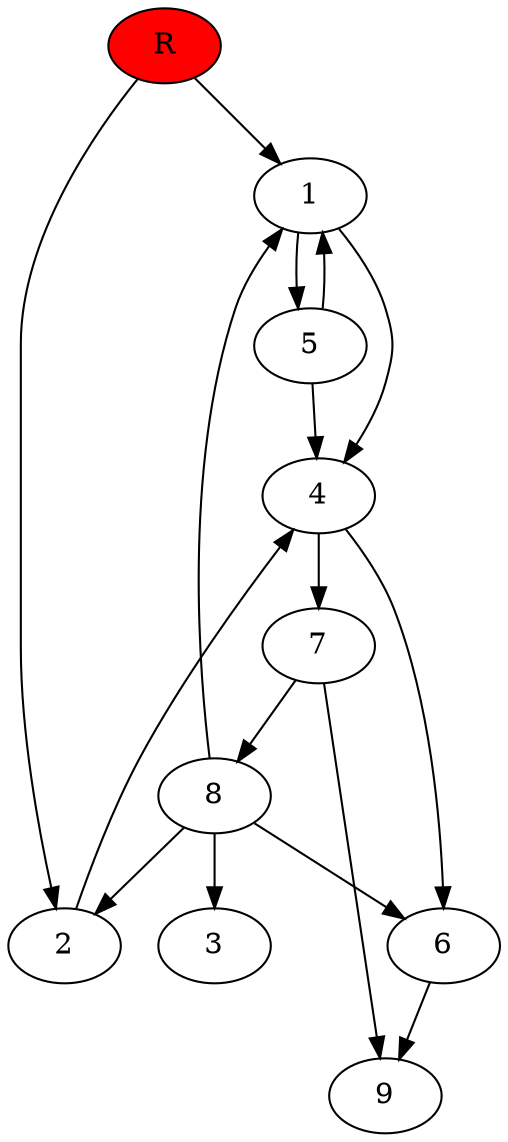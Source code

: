 digraph prb66126 {
	1
	2
	3
	4
	5
	6
	7
	8
	R [fillcolor="#ff0000" style=filled]
	1 -> 4
	1 -> 5
	2 -> 4
	4 -> 6
	4 -> 7
	5 -> 1
	5 -> 4
	6 -> 9
	7 -> 8
	7 -> 9
	8 -> 1
	8 -> 2
	8 -> 3
	8 -> 6
	R -> 1
	R -> 2
}
